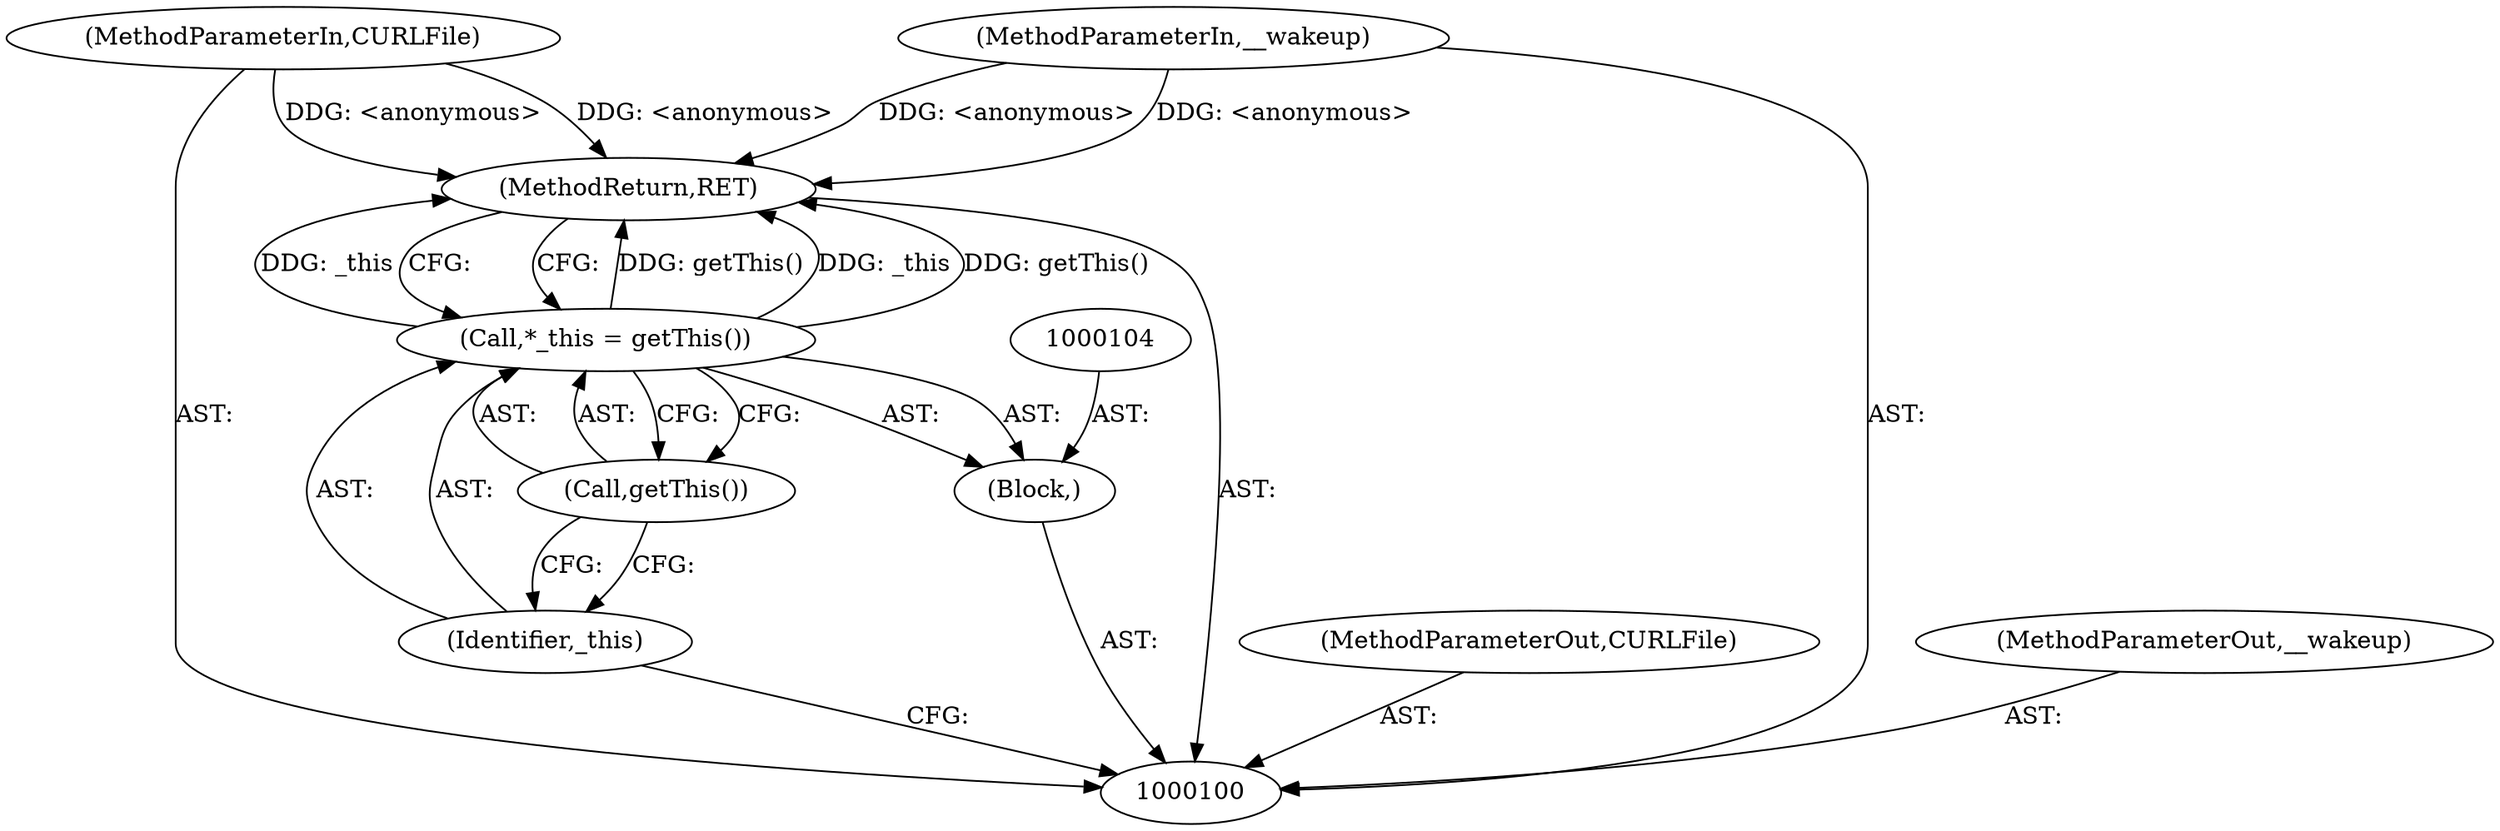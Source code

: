 digraph "0_php_0e6fe3a4c96be2d3e88389a5776f878021b4c59f" {
"1000108" [label="(MethodReturn,RET)"];
"1000101" [label="(MethodParameterIn,CURLFile)"];
"1000123" [label="(MethodParameterOut,CURLFile)"];
"1000102" [label="(MethodParameterIn,__wakeup)"];
"1000124" [label="(MethodParameterOut,__wakeup)"];
"1000103" [label="(Block,)"];
"1000105" [label="(Call,*_this = getThis())"];
"1000106" [label="(Identifier,_this)"];
"1000107" [label="(Call,getThis())"];
"1000108" -> "1000100"  [label="AST: "];
"1000108" -> "1000105"  [label="CFG: "];
"1000105" -> "1000108"  [label="DDG: getThis()"];
"1000105" -> "1000108"  [label="DDG: _this"];
"1000102" -> "1000108"  [label="DDG: <anonymous>"];
"1000101" -> "1000108"  [label="DDG: <anonymous>"];
"1000101" -> "1000100"  [label="AST: "];
"1000101" -> "1000108"  [label="DDG: <anonymous>"];
"1000123" -> "1000100"  [label="AST: "];
"1000102" -> "1000100"  [label="AST: "];
"1000102" -> "1000108"  [label="DDG: <anonymous>"];
"1000124" -> "1000100"  [label="AST: "];
"1000103" -> "1000100"  [label="AST: "];
"1000104" -> "1000103"  [label="AST: "];
"1000105" -> "1000103"  [label="AST: "];
"1000105" -> "1000103"  [label="AST: "];
"1000105" -> "1000107"  [label="CFG: "];
"1000106" -> "1000105"  [label="AST: "];
"1000107" -> "1000105"  [label="AST: "];
"1000108" -> "1000105"  [label="CFG: "];
"1000105" -> "1000108"  [label="DDG: getThis()"];
"1000105" -> "1000108"  [label="DDG: _this"];
"1000106" -> "1000105"  [label="AST: "];
"1000106" -> "1000100"  [label="CFG: "];
"1000107" -> "1000106"  [label="CFG: "];
"1000107" -> "1000105"  [label="AST: "];
"1000107" -> "1000106"  [label="CFG: "];
"1000105" -> "1000107"  [label="CFG: "];
}

